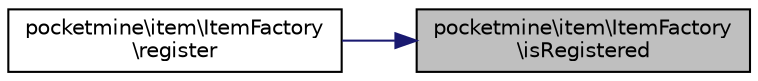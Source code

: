 digraph "pocketmine\item\ItemFactory\isRegistered"
{
 // INTERACTIVE_SVG=YES
 // LATEX_PDF_SIZE
  edge [fontname="Helvetica",fontsize="10",labelfontname="Helvetica",labelfontsize="10"];
  node [fontname="Helvetica",fontsize="10",shape=record];
  rankdir="RL";
  Node1 [label="pocketmine\\item\\ItemFactory\l\\isRegistered",height=0.2,width=0.4,color="black", fillcolor="grey75", style="filled", fontcolor="black",tooltip=" "];
  Node1 -> Node2 [dir="back",color="midnightblue",fontsize="10",style="solid",fontname="Helvetica"];
  Node2 [label="pocketmine\\item\\ItemFactory\l\\register",height=0.2,width=0.4,color="black", fillcolor="white", style="filled",URL="$d8/d5d/classpocketmine_1_1item_1_1_item_factory.html#a40217acaf7febbec8726618a87724d76",tooltip=" "];
}
